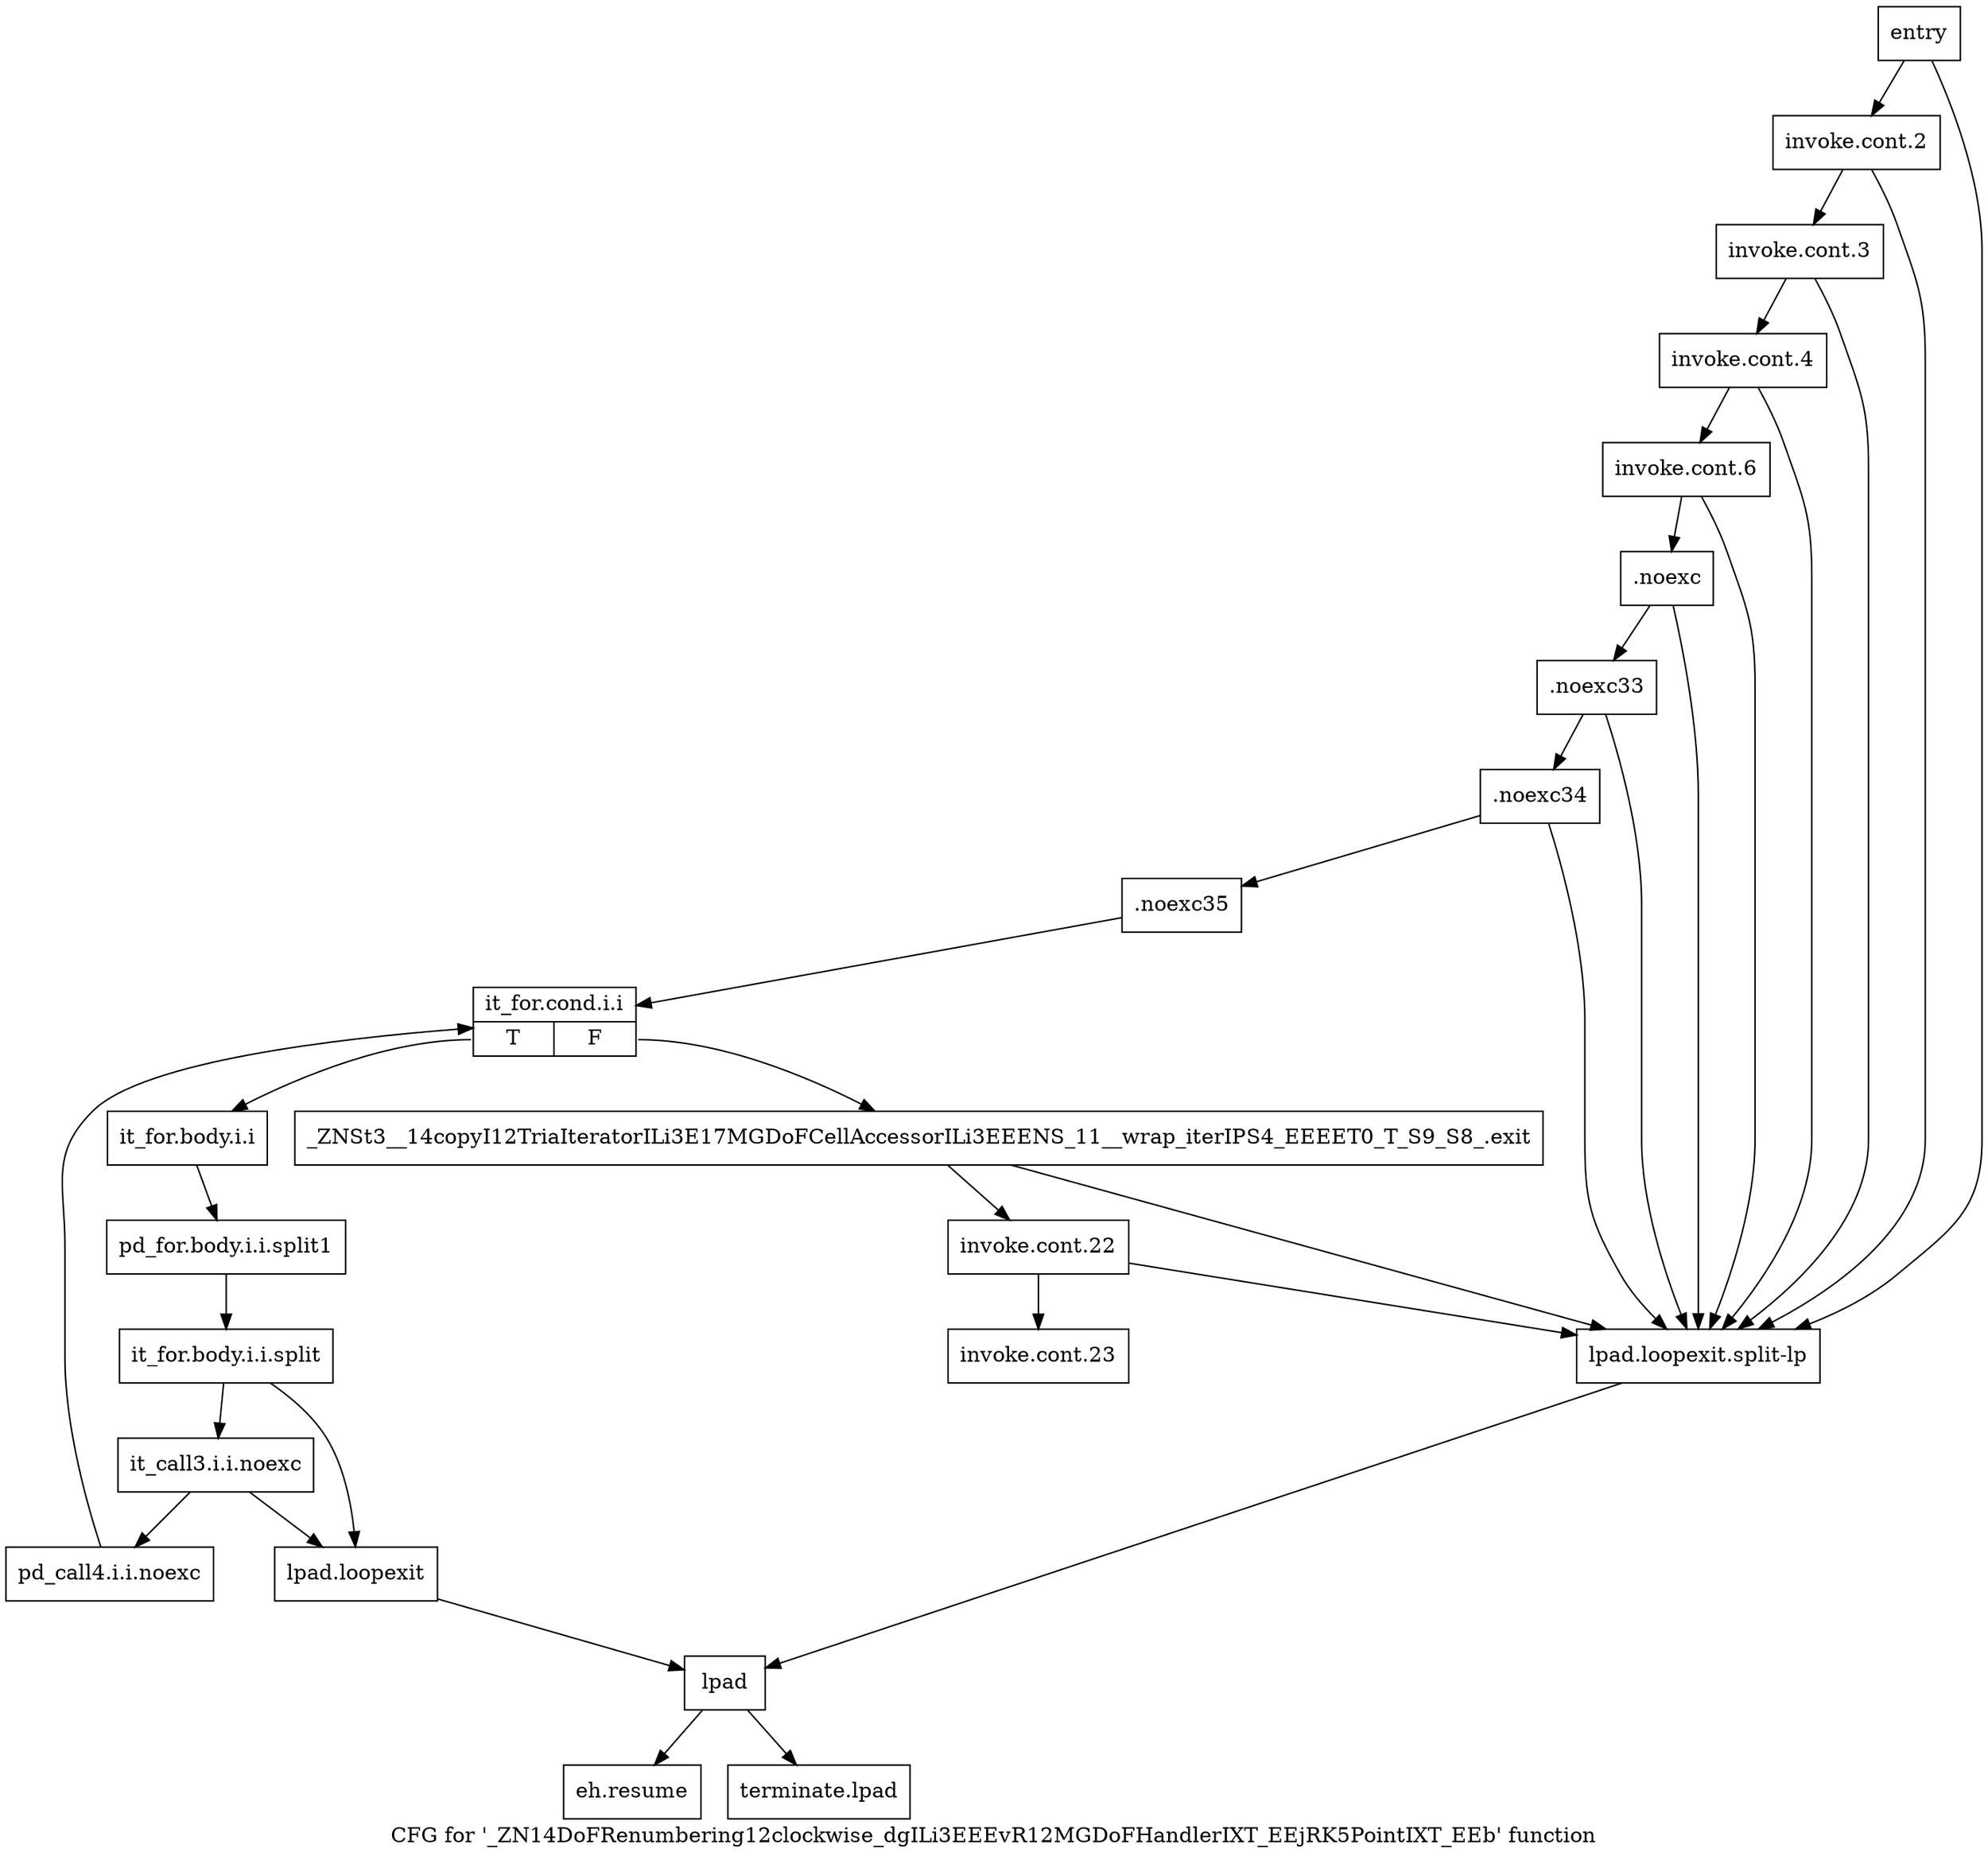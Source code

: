 digraph "CFG for '_ZN14DoFRenumbering12clockwise_dgILi3EEEvR12MGDoFHandlerIXT_EEjRK5PointIXT_EEb' function" {
	label="CFG for '_ZN14DoFRenumbering12clockwise_dgILi3EEEvR12MGDoFHandlerIXT_EEjRK5PointIXT_EEb' function";

	Node0x44a6ac0 [shape=record,label="{entry}"];
	Node0x44a6ac0 -> Node0x44a6b10;
	Node0x44a6ac0 -> Node0x44a7010;
	Node0x44a6b10 [shape=record,label="{invoke.cont.2}"];
	Node0x44a6b10 -> Node0x44a6b60;
	Node0x44a6b10 -> Node0x44a7010;
	Node0x44a6b60 [shape=record,label="{invoke.cont.3}"];
	Node0x44a6b60 -> Node0x44a6bb0;
	Node0x44a6b60 -> Node0x44a7010;
	Node0x44a6bb0 [shape=record,label="{invoke.cont.4}"];
	Node0x44a6bb0 -> Node0x44a6c00;
	Node0x44a6bb0 -> Node0x44a7010;
	Node0x44a6c00 [shape=record,label="{invoke.cont.6}"];
	Node0x44a6c00 -> Node0x44a6c50;
	Node0x44a6c00 -> Node0x44a7010;
	Node0x44a6c50 [shape=record,label="{.noexc}"];
	Node0x44a6c50 -> Node0x44a6ca0;
	Node0x44a6c50 -> Node0x44a7010;
	Node0x44a6ca0 [shape=record,label="{.noexc33}"];
	Node0x44a6ca0 -> Node0x44a6cf0;
	Node0x44a6ca0 -> Node0x44a7010;
	Node0x44a6cf0 [shape=record,label="{.noexc34}"];
	Node0x44a6cf0 -> Node0x44a6d40;
	Node0x44a6cf0 -> Node0x44a7010;
	Node0x44a6d40 [shape=record,label="{.noexc35}"];
	Node0x44a6d40 -> Node0x44a6d90;
	Node0x44a6d90 [shape=record,label="{it_for.cond.i.i|{<s0>T|<s1>F}}"];
	Node0x44a6d90:s0 -> Node0x44a6de0;
	Node0x44a6d90:s1 -> Node0x44a6ed0;
	Node0x44a6de0 [shape=record,label="{it_for.body.i.i}"];
	Node0x44a6de0 -> Node0xa03f210;
	Node0xa03f210 [shape=record,label="{pd_for.body.i.i.split1}"];
	Node0xa03f210 -> Node0x9acf750;
	Node0x9acf750 [shape=record,label="{it_for.body.i.i.split}"];
	Node0x9acf750 -> Node0x44a6e30;
	Node0x9acf750 -> Node0x44a6fc0;
	Node0x44a6e30 [shape=record,label="{it_call3.i.i.noexc}"];
	Node0x44a6e30 -> Node0x44a6e80;
	Node0x44a6e30 -> Node0x44a6fc0;
	Node0x44a6e80 [shape=record,label="{pd_call4.i.i.noexc}"];
	Node0x44a6e80 -> Node0x44a6d90;
	Node0x44a6ed0 [shape=record,label="{_ZNSt3__14copyI12TriaIteratorILi3E17MGDoFCellAccessorILi3EEENS_11__wrap_iterIPS4_EEEET0_T_S9_S8_.exit}"];
	Node0x44a6ed0 -> Node0x44a6f20;
	Node0x44a6ed0 -> Node0x44a7010;
	Node0x44a6f20 [shape=record,label="{invoke.cont.22}"];
	Node0x44a6f20 -> Node0x44a6f70;
	Node0x44a6f20 -> Node0x44a7010;
	Node0x44a6f70 [shape=record,label="{invoke.cont.23}"];
	Node0x44a6fc0 [shape=record,label="{lpad.loopexit}"];
	Node0x44a6fc0 -> Node0x44a7060;
	Node0x44a7010 [shape=record,label="{lpad.loopexit.split-lp}"];
	Node0x44a7010 -> Node0x44a7060;
	Node0x44a7060 [shape=record,label="{lpad}"];
	Node0x44a7060 -> Node0x44a70b0;
	Node0x44a7060 -> Node0x44a8350;
	Node0x44a70b0 [shape=record,label="{eh.resume}"];
	Node0x44a8350 [shape=record,label="{terminate.lpad}"];
}
